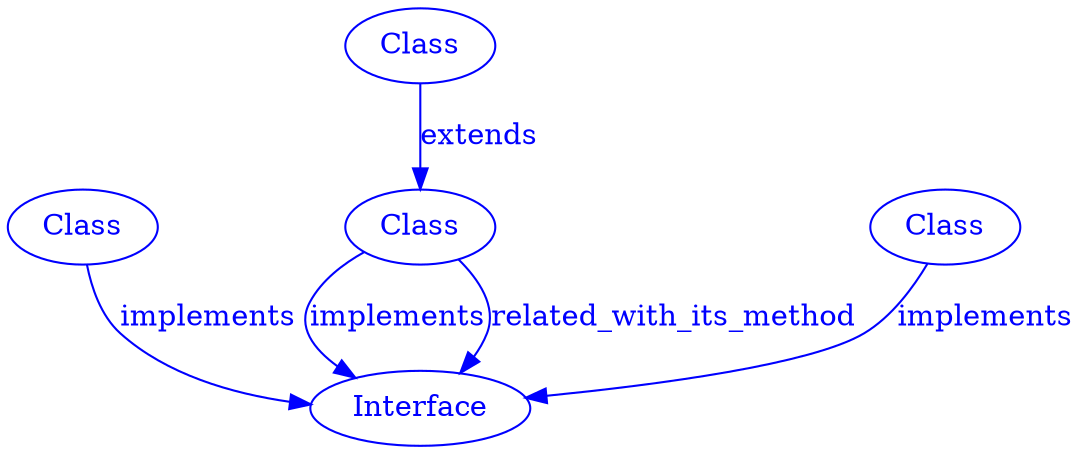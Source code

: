 digraph SubdueGraph {
  123 [label="Class",color=blue,fontcolor=blue];
  195 [label="Class",color=blue,fontcolor=blue];
  200 [label="Class",color=blue,fontcolor=blue];
  247 [label="Class",color=blue,fontcolor=blue];
  481 [label="Interface",color=blue,fontcolor=blue];
  123 -> 481 [label="implements",color=blue,fontcolor=blue];
  195 -> 200 [label="extends",color=blue,fontcolor=blue];
  200 -> 481 [label="implements",color=blue,fontcolor=blue];
  247 -> 481 [label="implements",color=blue,fontcolor=blue];
  200 -> 481 [label="related_with_its_method",color=blue,fontcolor=blue];
}

